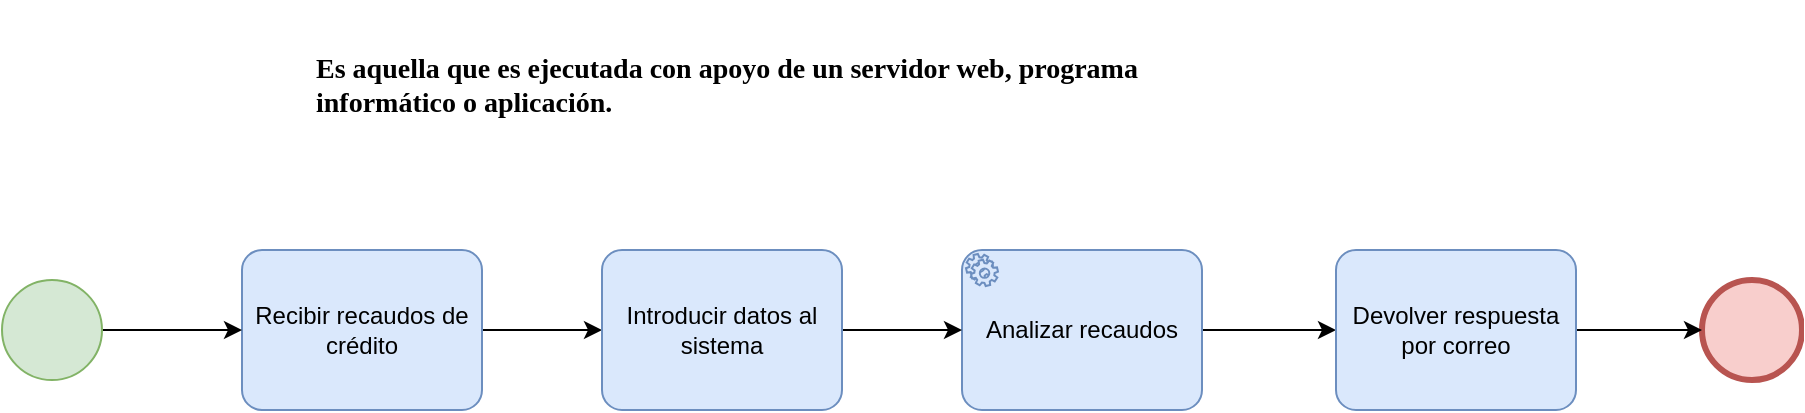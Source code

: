 <mxfile version="20.8.16" type="device"><diagram name="Página-1" id="l62oKJXwII-sB4b52jLI"><mxGraphModel dx="543" dy="697" grid="1" gridSize="10" guides="1" tooltips="1" connect="1" arrows="1" fold="1" page="1" pageScale="1" pageWidth="827" pageHeight="1169" math="0" shadow="0"><root><mxCell id="0"/><mxCell id="1" parent="0"/><mxCell id="0dLKQLy1QKh9VElBBbtm-10" value="" style="edgeStyle=orthogonalEdgeStyle;rounded=0;orthogonalLoop=1;jettySize=auto;html=1;" edge="1" parent="1" source="0dLKQLy1QKh9VElBBbtm-1" target="0dLKQLy1QKh9VElBBbtm-6"><mxGeometry relative="1" as="geometry"/></mxCell><mxCell id="0dLKQLy1QKh9VElBBbtm-1" value="Analizar recaudos" style="points=[[0.25,0,0],[0.5,0,0],[0.75,0,0],[1,0.25,0],[1,0.5,0],[1,0.75,0],[0.75,1,0],[0.5,1,0],[0.25,1,0],[0,0.75,0],[0,0.5,0],[0,0.25,0]];shape=mxgraph.bpmn.task;whiteSpace=wrap;rectStyle=rounded;size=10;html=1;taskMarker=service;fillColor=#dae8fc;strokeColor=#6c8ebf;" vertex="1" parent="1"><mxGeometry x="520" y="195" width="120" height="80" as="geometry"/></mxCell><mxCell id="0dLKQLy1QKh9VElBBbtm-8" value="" style="edgeStyle=orthogonalEdgeStyle;rounded=0;orthogonalLoop=1;jettySize=auto;html=1;" edge="1" parent="1" source="0dLKQLy1QKh9VElBBbtm-2" target="0dLKQLy1QKh9VElBBbtm-5"><mxGeometry relative="1" as="geometry"/></mxCell><mxCell id="0dLKQLy1QKh9VElBBbtm-2" value="Recibir recaudos de crédito" style="points=[[0.25,0,0],[0.5,0,0],[0.75,0,0],[1,0.25,0],[1,0.5,0],[1,0.75,0],[0.75,1,0],[0.5,1,0],[0.25,1,0],[0,0.75,0],[0,0.5,0],[0,0.25,0]];shape=mxgraph.bpmn.task;whiteSpace=wrap;rectStyle=rounded;size=10;html=1;taskMarker=abstract;fillColor=#dae8fc;strokeColor=#6c8ebf;" vertex="1" parent="1"><mxGeometry x="160" y="195" width="120" height="80" as="geometry"/></mxCell><mxCell id="0dLKQLy1QKh9VElBBbtm-7" value="" style="edgeStyle=orthogonalEdgeStyle;rounded=0;orthogonalLoop=1;jettySize=auto;html=1;" edge="1" parent="1" source="0dLKQLy1QKh9VElBBbtm-3" target="0dLKQLy1QKh9VElBBbtm-2"><mxGeometry relative="1" as="geometry"/></mxCell><mxCell id="0dLKQLy1QKh9VElBBbtm-3" value="" style="points=[[0.145,0.145,0],[0.5,0,0],[0.855,0.145,0],[1,0.5,0],[0.855,0.855,0],[0.5,1,0],[0.145,0.855,0],[0,0.5,0]];shape=mxgraph.bpmn.event;html=1;verticalLabelPosition=bottom;labelBackgroundColor=#ffffff;verticalAlign=top;align=center;perimeter=ellipsePerimeter;outlineConnect=0;aspect=fixed;outline=standard;symbol=general;fillColor=#d5e8d4;strokeColor=#82b366;" vertex="1" parent="1"><mxGeometry x="40" y="210" width="50" height="50" as="geometry"/></mxCell><mxCell id="0dLKQLy1QKh9VElBBbtm-4" value="" style="points=[[0.145,0.145,0],[0.5,0,0],[0.855,0.145,0],[1,0.5,0],[0.855,0.855,0],[0.5,1,0],[0.145,0.855,0],[0,0.5,0]];shape=mxgraph.bpmn.event;html=1;verticalLabelPosition=bottom;labelBackgroundColor=#ffffff;verticalAlign=top;align=center;perimeter=ellipsePerimeter;outlineConnect=0;aspect=fixed;outline=end;symbol=terminate2;fillColor=#f8cecc;strokeColor=#b85450;" vertex="1" parent="1"><mxGeometry x="890" y="210" width="50" height="50" as="geometry"/></mxCell><mxCell id="0dLKQLy1QKh9VElBBbtm-9" value="" style="edgeStyle=orthogonalEdgeStyle;rounded=0;orthogonalLoop=1;jettySize=auto;html=1;" edge="1" parent="1" source="0dLKQLy1QKh9VElBBbtm-5" target="0dLKQLy1QKh9VElBBbtm-1"><mxGeometry relative="1" as="geometry"/></mxCell><mxCell id="0dLKQLy1QKh9VElBBbtm-5" value="Introducir datos al sistema" style="points=[[0.25,0,0],[0.5,0,0],[0.75,0,0],[1,0.25,0],[1,0.5,0],[1,0.75,0],[0.75,1,0],[0.5,1,0],[0.25,1,0],[0,0.75,0],[0,0.5,0],[0,0.25,0]];shape=mxgraph.bpmn.task;whiteSpace=wrap;rectStyle=rounded;size=10;html=1;taskMarker=abstract;fillColor=#dae8fc;strokeColor=#6c8ebf;" vertex="1" parent="1"><mxGeometry x="340" y="195" width="120" height="80" as="geometry"/></mxCell><mxCell id="0dLKQLy1QKh9VElBBbtm-11" value="" style="edgeStyle=orthogonalEdgeStyle;rounded=0;orthogonalLoop=1;jettySize=auto;html=1;" edge="1" parent="1" source="0dLKQLy1QKh9VElBBbtm-6" target="0dLKQLy1QKh9VElBBbtm-4"><mxGeometry relative="1" as="geometry"/></mxCell><mxCell id="0dLKQLy1QKh9VElBBbtm-6" value="Devolver respuesta por correo" style="points=[[0.25,0,0],[0.5,0,0],[0.75,0,0],[1,0.25,0],[1,0.5,0],[1,0.75,0],[0.75,1,0],[0.5,1,0],[0.25,1,0],[0,0.75,0],[0,0.5,0],[0,0.25,0]];shape=mxgraph.bpmn.task;whiteSpace=wrap;rectStyle=rounded;size=10;html=1;taskMarker=abstract;fillColor=#dae8fc;strokeColor=#6c8ebf;" vertex="1" parent="1"><mxGeometry x="707" y="195" width="120" height="80" as="geometry"/></mxCell><mxCell id="0dLKQLy1QKh9VElBBbtm-12" value="&lt;h4 style=&quot;font-size: 14px;&quot;&gt;&lt;font style=&quot;font-size: 14px;&quot; face=&quot;Georgia&quot;&gt;Es aquella que es ejecutada con apoyo de un servidor web, programa&lt;br&gt;informático o aplicación.&lt;/font&gt;&lt;/h4&gt;" style="text;whiteSpace=wrap;html=1;" vertex="1" parent="1"><mxGeometry x="195" y="70" width="515" height="50" as="geometry"/></mxCell></root></mxGraphModel></diagram></mxfile>